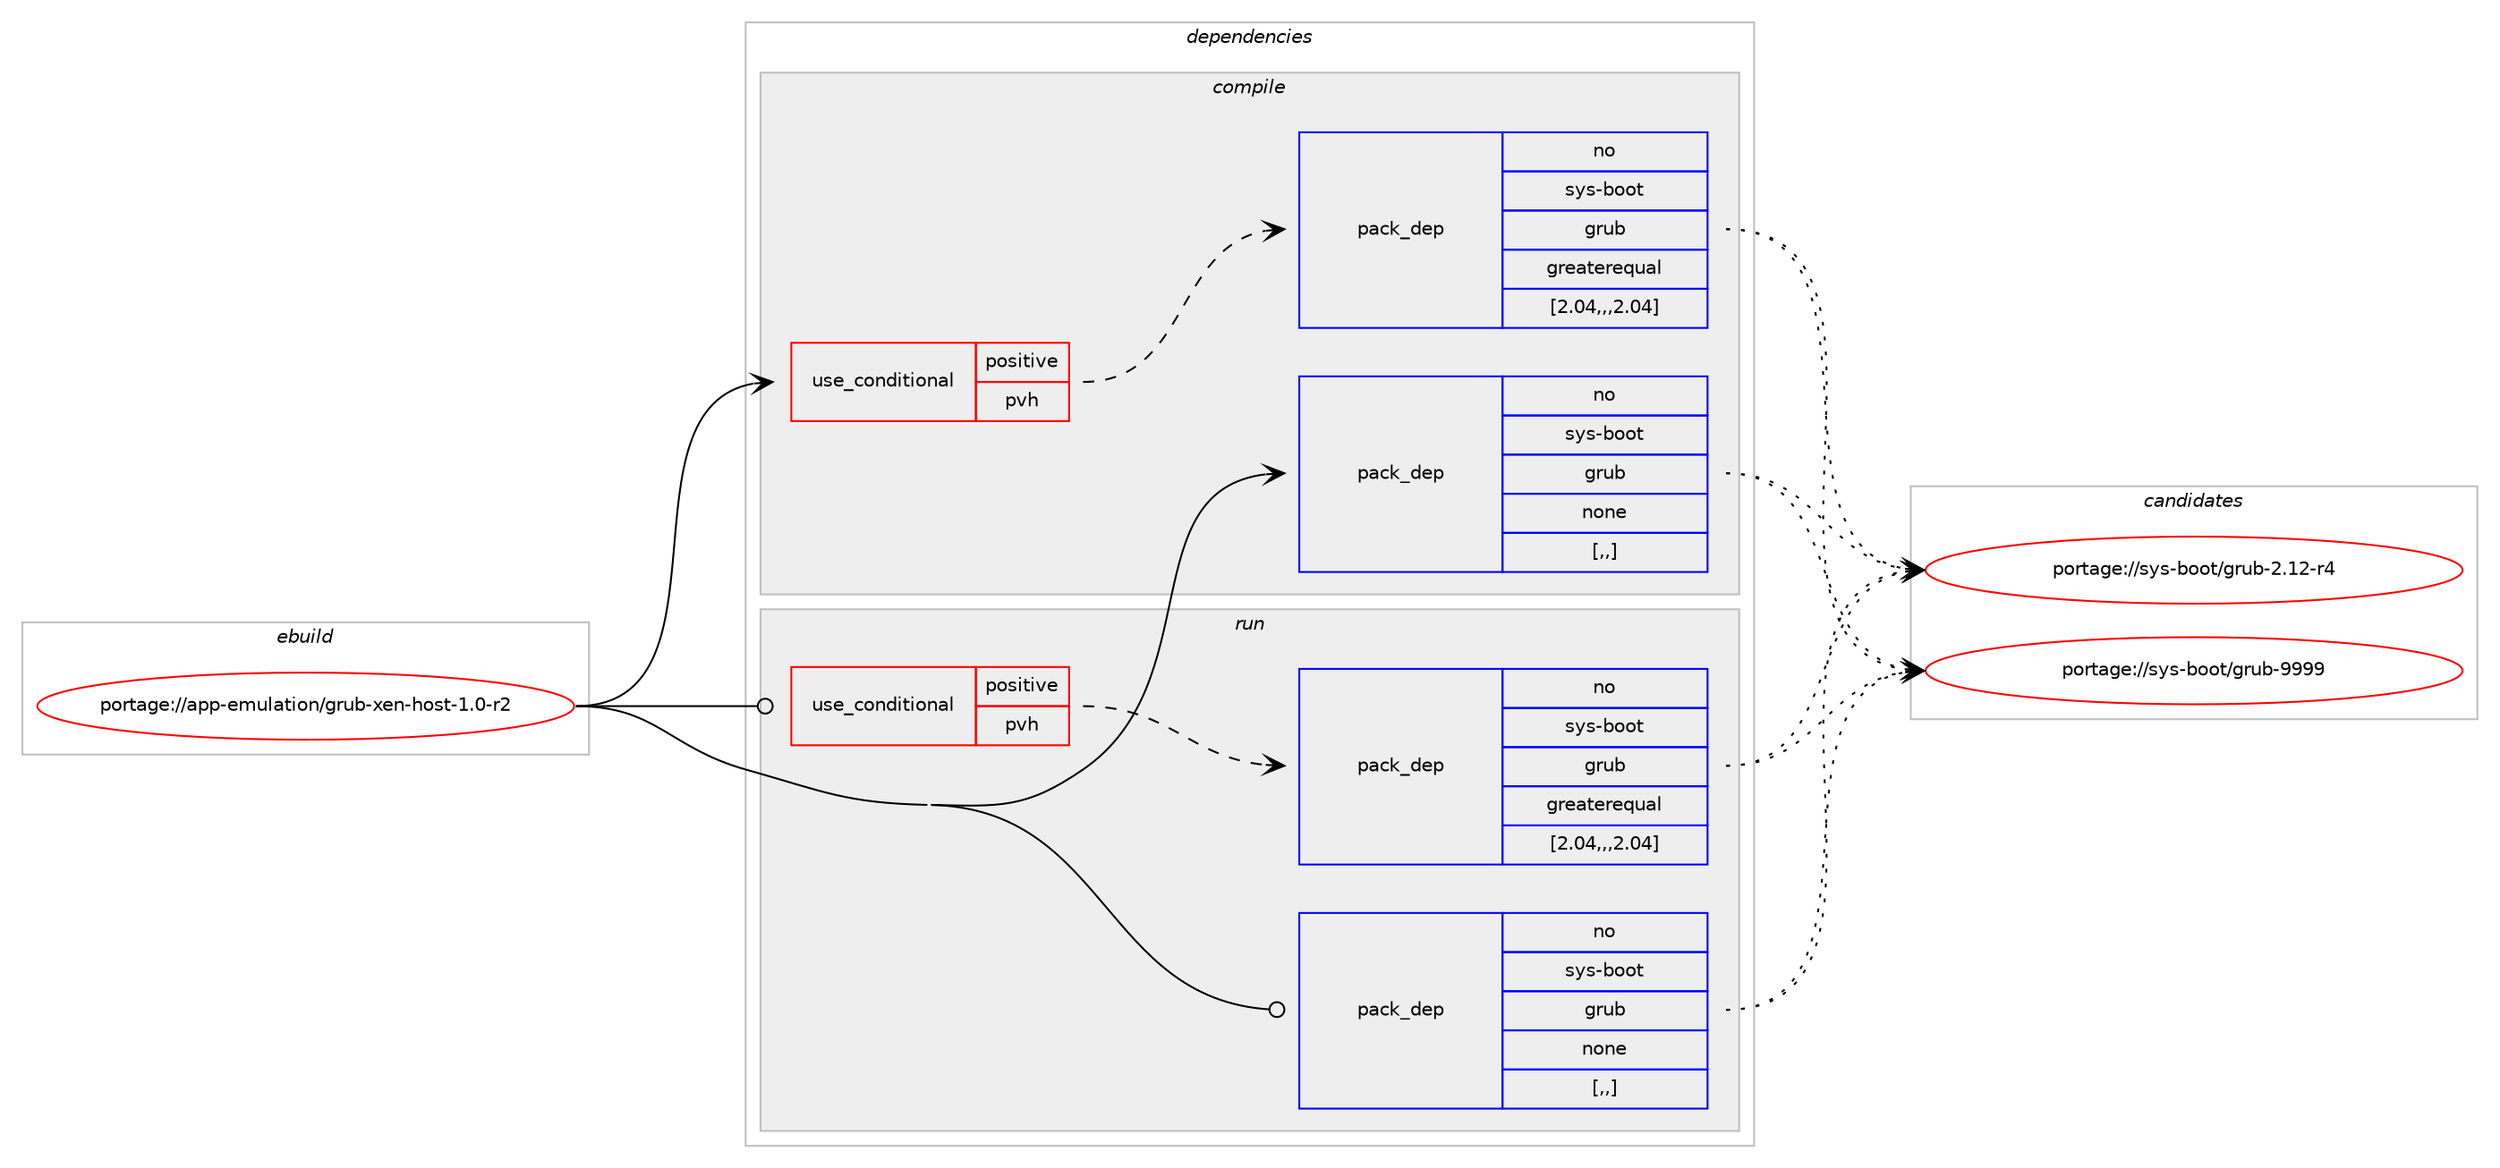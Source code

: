 digraph prolog {

# *************
# Graph options
# *************

newrank=true;
concentrate=true;
compound=true;
graph [rankdir=LR,fontname=Helvetica,fontsize=10,ranksep=1.5];#, ranksep=2.5, nodesep=0.2];
edge  [arrowhead=vee];
node  [fontname=Helvetica,fontsize=10];

# **********
# The ebuild
# **********

subgraph cluster_leftcol {
color=gray;
rank=same;
label=<<i>ebuild</i>>;
id [label="portage://app-emulation/grub-xen-host-1.0-r2", color=red, width=4, href="../app-emulation/grub-xen-host-1.0-r2.svg"];
}

# ****************
# The dependencies
# ****************

subgraph cluster_midcol {
color=gray;
label=<<i>dependencies</i>>;
subgraph cluster_compile {
fillcolor="#eeeeee";
style=filled;
label=<<i>compile</i>>;
subgraph cond6313 {
dependency23882 [label=<<TABLE BORDER="0" CELLBORDER="1" CELLSPACING="0" CELLPADDING="4"><TR><TD ROWSPAN="3" CELLPADDING="10">use_conditional</TD></TR><TR><TD>positive</TD></TR><TR><TD>pvh</TD></TR></TABLE>>, shape=none, color=red];
subgraph pack17410 {
dependency23883 [label=<<TABLE BORDER="0" CELLBORDER="1" CELLSPACING="0" CELLPADDING="4" WIDTH="220"><TR><TD ROWSPAN="6" CELLPADDING="30">pack_dep</TD></TR><TR><TD WIDTH="110">no</TD></TR><TR><TD>sys-boot</TD></TR><TR><TD>grub</TD></TR><TR><TD>greaterequal</TD></TR><TR><TD>[2.04,,,2.04]</TD></TR></TABLE>>, shape=none, color=blue];
}
dependency23882:e -> dependency23883:w [weight=20,style="dashed",arrowhead="vee"];
}
id:e -> dependency23882:w [weight=20,style="solid",arrowhead="vee"];
subgraph pack17411 {
dependency23884 [label=<<TABLE BORDER="0" CELLBORDER="1" CELLSPACING="0" CELLPADDING="4" WIDTH="220"><TR><TD ROWSPAN="6" CELLPADDING="30">pack_dep</TD></TR><TR><TD WIDTH="110">no</TD></TR><TR><TD>sys-boot</TD></TR><TR><TD>grub</TD></TR><TR><TD>none</TD></TR><TR><TD>[,,]</TD></TR></TABLE>>, shape=none, color=blue];
}
id:e -> dependency23884:w [weight=20,style="solid",arrowhead="vee"];
}
subgraph cluster_compileandrun {
fillcolor="#eeeeee";
style=filled;
label=<<i>compile and run</i>>;
}
subgraph cluster_run {
fillcolor="#eeeeee";
style=filled;
label=<<i>run</i>>;
subgraph cond6314 {
dependency23885 [label=<<TABLE BORDER="0" CELLBORDER="1" CELLSPACING="0" CELLPADDING="4"><TR><TD ROWSPAN="3" CELLPADDING="10">use_conditional</TD></TR><TR><TD>positive</TD></TR><TR><TD>pvh</TD></TR></TABLE>>, shape=none, color=red];
subgraph pack17412 {
dependency23886 [label=<<TABLE BORDER="0" CELLBORDER="1" CELLSPACING="0" CELLPADDING="4" WIDTH="220"><TR><TD ROWSPAN="6" CELLPADDING="30">pack_dep</TD></TR><TR><TD WIDTH="110">no</TD></TR><TR><TD>sys-boot</TD></TR><TR><TD>grub</TD></TR><TR><TD>greaterequal</TD></TR><TR><TD>[2.04,,,2.04]</TD></TR></TABLE>>, shape=none, color=blue];
}
dependency23885:e -> dependency23886:w [weight=20,style="dashed",arrowhead="vee"];
}
id:e -> dependency23885:w [weight=20,style="solid",arrowhead="odot"];
subgraph pack17413 {
dependency23887 [label=<<TABLE BORDER="0" CELLBORDER="1" CELLSPACING="0" CELLPADDING="4" WIDTH="220"><TR><TD ROWSPAN="6" CELLPADDING="30">pack_dep</TD></TR><TR><TD WIDTH="110">no</TD></TR><TR><TD>sys-boot</TD></TR><TR><TD>grub</TD></TR><TR><TD>none</TD></TR><TR><TD>[,,]</TD></TR></TABLE>>, shape=none, color=blue];
}
id:e -> dependency23887:w [weight=20,style="solid",arrowhead="odot"];
}
}

# **************
# The candidates
# **************

subgraph cluster_choices {
rank=same;
color=gray;
label=<<i>candidates</i>>;

subgraph choice17410 {
color=black;
nodesep=1;
choice1151211154598111111116471031141179845504649504511452 [label="portage://sys-boot/grub-2.12-r4", color=red, width=4,href="../sys-boot/grub-2.12-r4.svg"];
choice115121115459811111111647103114117984557575757 [label="portage://sys-boot/grub-9999", color=red, width=4,href="../sys-boot/grub-9999.svg"];
dependency23883:e -> choice1151211154598111111116471031141179845504649504511452:w [style=dotted,weight="100"];
dependency23883:e -> choice115121115459811111111647103114117984557575757:w [style=dotted,weight="100"];
}
subgraph choice17411 {
color=black;
nodesep=1;
choice1151211154598111111116471031141179845504649504511452 [label="portage://sys-boot/grub-2.12-r4", color=red, width=4,href="../sys-boot/grub-2.12-r4.svg"];
choice115121115459811111111647103114117984557575757 [label="portage://sys-boot/grub-9999", color=red, width=4,href="../sys-boot/grub-9999.svg"];
dependency23884:e -> choice1151211154598111111116471031141179845504649504511452:w [style=dotted,weight="100"];
dependency23884:e -> choice115121115459811111111647103114117984557575757:w [style=dotted,weight="100"];
}
subgraph choice17412 {
color=black;
nodesep=1;
choice1151211154598111111116471031141179845504649504511452 [label="portage://sys-boot/grub-2.12-r4", color=red, width=4,href="../sys-boot/grub-2.12-r4.svg"];
choice115121115459811111111647103114117984557575757 [label="portage://sys-boot/grub-9999", color=red, width=4,href="../sys-boot/grub-9999.svg"];
dependency23886:e -> choice1151211154598111111116471031141179845504649504511452:w [style=dotted,weight="100"];
dependency23886:e -> choice115121115459811111111647103114117984557575757:w [style=dotted,weight="100"];
}
subgraph choice17413 {
color=black;
nodesep=1;
choice1151211154598111111116471031141179845504649504511452 [label="portage://sys-boot/grub-2.12-r4", color=red, width=4,href="../sys-boot/grub-2.12-r4.svg"];
choice115121115459811111111647103114117984557575757 [label="portage://sys-boot/grub-9999", color=red, width=4,href="../sys-boot/grub-9999.svg"];
dependency23887:e -> choice1151211154598111111116471031141179845504649504511452:w [style=dotted,weight="100"];
dependency23887:e -> choice115121115459811111111647103114117984557575757:w [style=dotted,weight="100"];
}
}

}
